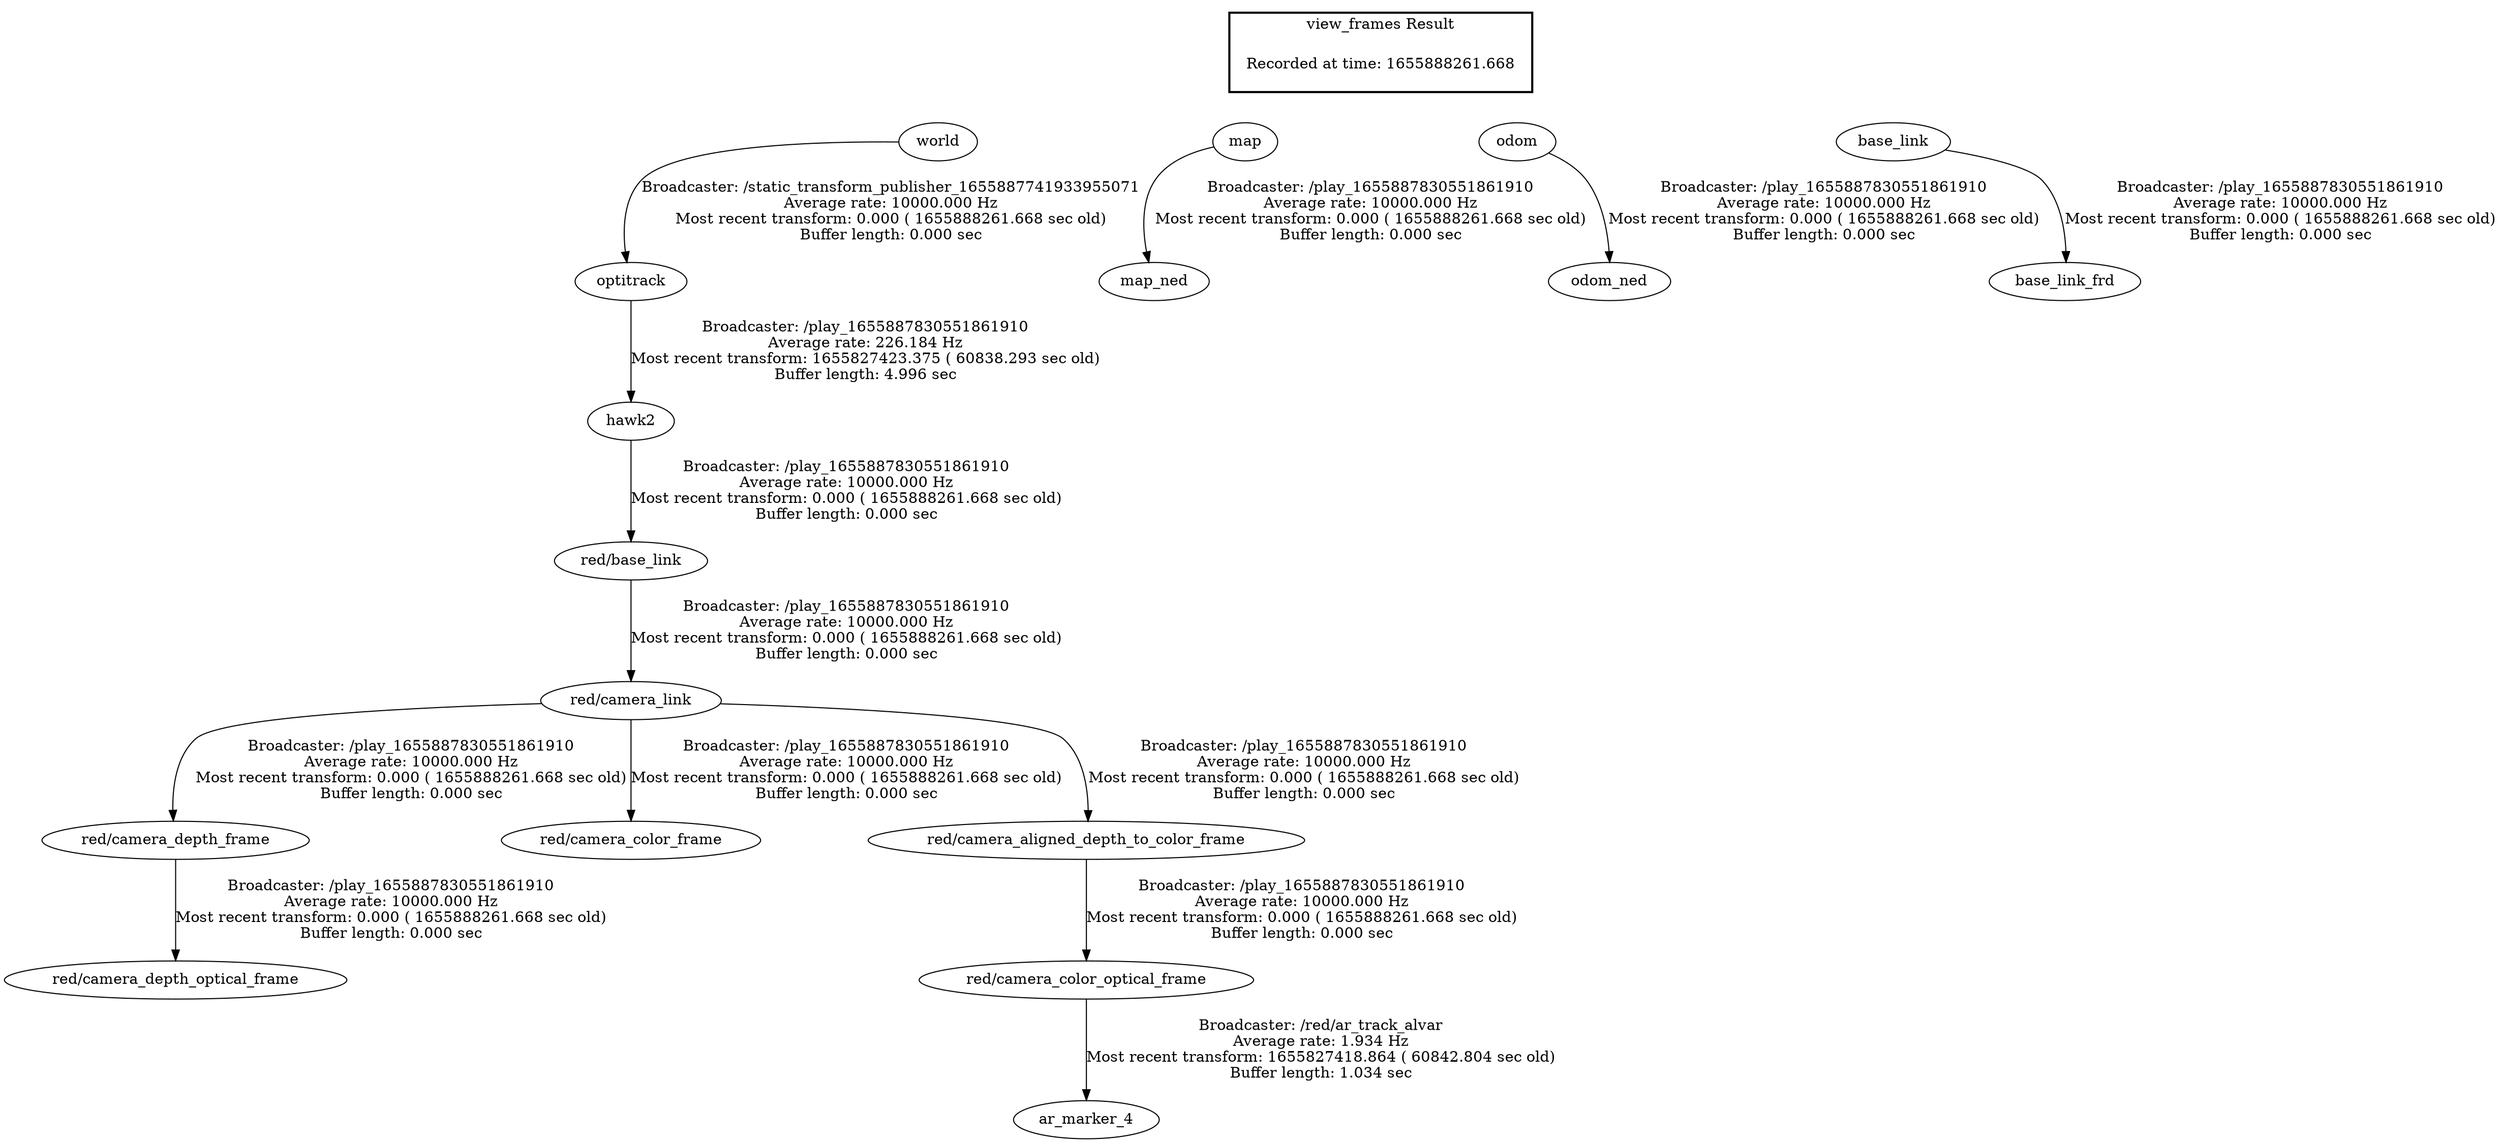 digraph G {
"world" -> "optitrack"[label="Broadcaster: /static_transform_publisher_1655887741933955071\nAverage rate: 10000.000 Hz\nMost recent transform: 0.000 ( 1655888261.668 sec old)\nBuffer length: 0.000 sec\n"];
"optitrack" -> "hawk2"[label="Broadcaster: /play_1655887830551861910\nAverage rate: 226.184 Hz\nMost recent transform: 1655827423.375 ( 60838.293 sec old)\nBuffer length: 4.996 sec\n"];
"map" -> "map_ned"[label="Broadcaster: /play_1655887830551861910\nAverage rate: 10000.000 Hz\nMost recent transform: 0.000 ( 1655888261.668 sec old)\nBuffer length: 0.000 sec\n"];
"odom" -> "odom_ned"[label="Broadcaster: /play_1655887830551861910\nAverage rate: 10000.000 Hz\nMost recent transform: 0.000 ( 1655888261.668 sec old)\nBuffer length: 0.000 sec\n"];
"base_link" -> "base_link_frd"[label="Broadcaster: /play_1655887830551861910\nAverage rate: 10000.000 Hz\nMost recent transform: 0.000 ( 1655888261.668 sec old)\nBuffer length: 0.000 sec\n"];
"hawk2" -> "red/base_link"[label="Broadcaster: /play_1655887830551861910\nAverage rate: 10000.000 Hz\nMost recent transform: 0.000 ( 1655888261.668 sec old)\nBuffer length: 0.000 sec\n"];
"red/base_link" -> "red/camera_link"[label="Broadcaster: /play_1655887830551861910\nAverage rate: 10000.000 Hz\nMost recent transform: 0.000 ( 1655888261.668 sec old)\nBuffer length: 0.000 sec\n"];
"red/camera_link" -> "red/camera_depth_frame"[label="Broadcaster: /play_1655887830551861910\nAverage rate: 10000.000 Hz\nMost recent transform: 0.000 ( 1655888261.668 sec old)\nBuffer length: 0.000 sec\n"];
"red/camera_depth_frame" -> "red/camera_depth_optical_frame"[label="Broadcaster: /play_1655887830551861910\nAverage rate: 10000.000 Hz\nMost recent transform: 0.000 ( 1655888261.668 sec old)\nBuffer length: 0.000 sec\n"];
"red/camera_link" -> "red/camera_color_frame"[label="Broadcaster: /play_1655887830551861910\nAverage rate: 10000.000 Hz\nMost recent transform: 0.000 ( 1655888261.668 sec old)\nBuffer length: 0.000 sec\n"];
"red/camera_aligned_depth_to_color_frame" -> "red/camera_color_optical_frame"[label="Broadcaster: /play_1655887830551861910\nAverage rate: 10000.000 Hz\nMost recent transform: 0.000 ( 1655888261.668 sec old)\nBuffer length: 0.000 sec\n"];
"red/camera_link" -> "red/camera_aligned_depth_to_color_frame"[label="Broadcaster: /play_1655887830551861910\nAverage rate: 10000.000 Hz\nMost recent transform: 0.000 ( 1655888261.668 sec old)\nBuffer length: 0.000 sec\n"];
"red/camera_color_optical_frame" -> "ar_marker_4"[label="Broadcaster: /red/ar_track_alvar\nAverage rate: 1.934 Hz\nMost recent transform: 1655827418.864 ( 60842.804 sec old)\nBuffer length: 1.034 sec\n"];
edge [style=invis];
 subgraph cluster_legend { style=bold; color=black; label ="view_frames Result";
"Recorded at time: 1655888261.668"[ shape=plaintext ] ;
 }->"world";
edge [style=invis];
 subgraph cluster_legend { style=bold; color=black; label ="view_frames Result";
"Recorded at time: 1655888261.668"[ shape=plaintext ] ;
 }->"map";
edge [style=invis];
 subgraph cluster_legend { style=bold; color=black; label ="view_frames Result";
"Recorded at time: 1655888261.668"[ shape=plaintext ] ;
 }->"odom";
edge [style=invis];
 subgraph cluster_legend { style=bold; color=black; label ="view_frames Result";
"Recorded at time: 1655888261.668"[ shape=plaintext ] ;
 }->"base_link";
}